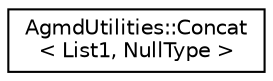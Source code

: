 digraph "Graphical Class Hierarchy"
{
  edge [fontname="Helvetica",fontsize="10",labelfontname="Helvetica",labelfontsize="10"];
  node [fontname="Helvetica",fontsize="10",shape=record];
  rankdir="LR";
  Node1 [label="AgmdUtilities::Concat\l\< List1, NullType \>",height=0.2,width=0.4,color="black", fillcolor="white", style="filled",URL="$struct_agmd_utilities_1_1_concat_3_01_list1_00_01_null_type_01_4.html"];
}
